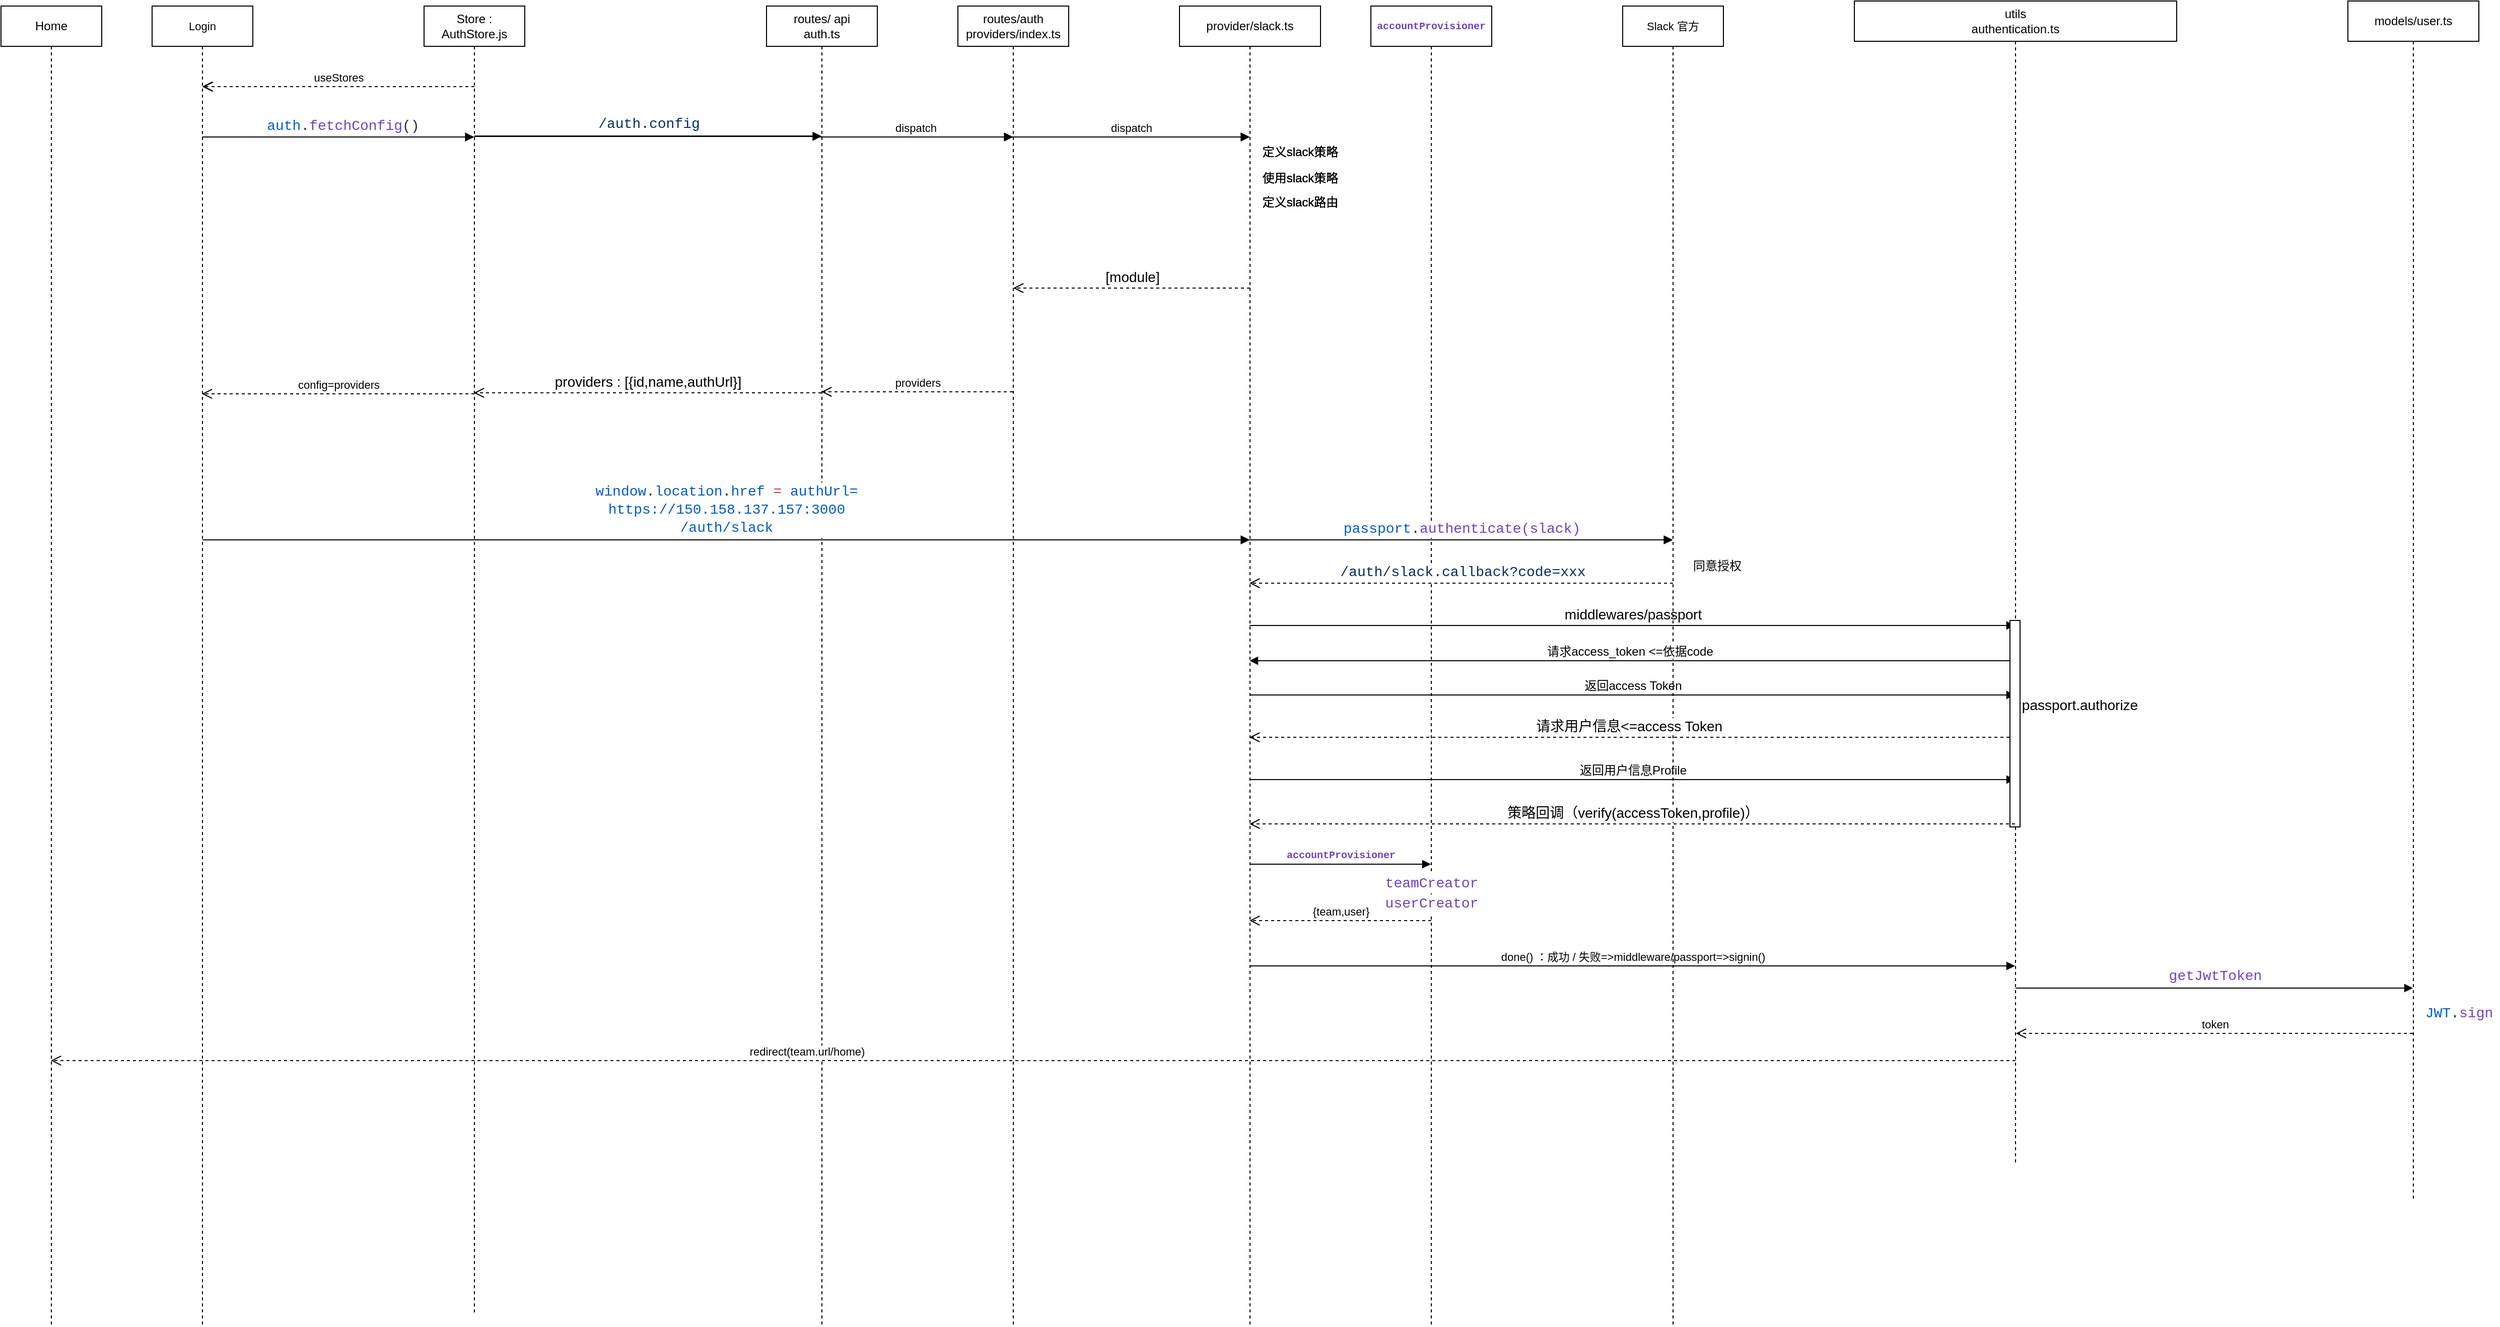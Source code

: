 <mxfile version="17.1.1" type="github">
  <diagram name="Page-1" id="CmL3ZGX5sXHBBu3rqV3v">
    <mxGraphModel dx="782" dy="428" grid="1" gridSize="10" guides="1" tooltips="1" connect="1" arrows="1" fold="1" page="1" pageScale="1" pageWidth="1654" pageHeight="2336" math="0" shadow="0">
      <root>
        <mxCell id="0" />
        <mxCell id="1" parent="0" />
        <mxCell id="Zv2rqudIHcT1jjN4FcVY-1" value="Store : AuthStore.js" style="shape=umlLifeline;perimeter=lifelinePerimeter;whiteSpace=wrap;html=1;container=1;collapsible=0;recursiveResize=0;outlineConnect=0;" parent="1" vertex="1">
          <mxGeometry x="510" y="290" width="100" height="990" as="geometry" />
        </mxCell>
        <mxCell id="Zv2rqudIHcT1jjN4FcVY-2" value="routes/ api &lt;br&gt;auth.ts" style="shape=umlLifeline;perimeter=lifelinePerimeter;whiteSpace=wrap;html=1;container=1;collapsible=0;recursiveResize=0;outlineConnect=0;" parent="1" vertex="1">
          <mxGeometry x="850" y="290" width="110" height="990" as="geometry" />
        </mxCell>
        <mxCell id="Zv2rqudIHcT1jjN4FcVY-3" value="dispatch" style="html=1;verticalAlign=bottom;endArrow=block;rounded=0;" parent="Zv2rqudIHcT1jjN4FcVY-2" target="Zv2rqudIHcT1jjN4FcVY-6" edge="1">
          <mxGeometry width="80" relative="1" as="geometry">
            <mxPoint x="50" y="130" as="sourcePoint" />
            <mxPoint x="140" y="130" as="targetPoint" />
          </mxGeometry>
        </mxCell>
        <mxCell id="Zv2rqudIHcT1jjN4FcVY-5" value="&lt;div style=&quot;color: rgb(36 , 41 , 46) ; font-family: &amp;#34;consolas&amp;#34; , &amp;#34;courier new&amp;#34; , monospace ; font-size: 14px ; line-height: 19px&quot;&gt;&lt;span style=&quot;color: rgb(3 , 47 , 98) ; font-family: &amp;#34;consolas&amp;#34; , &amp;#34;courier new&amp;#34; , monospace&quot;&gt;/auth.config&lt;/span&gt;&lt;/div&gt;" style="html=1;verticalAlign=bottom;endArrow=block;rounded=0;" parent="1" target="Zv2rqudIHcT1jjN4FcVY-2" edge="1">
          <mxGeometry width="80" relative="1" as="geometry">
            <mxPoint x="560" y="419.31" as="sourcePoint" />
            <mxPoint x="640" y="419.31" as="targetPoint" />
          </mxGeometry>
        </mxCell>
        <mxCell id="Zv2rqudIHcT1jjN4FcVY-6" value="routes/auth&lt;br&gt;providers/index.ts" style="shape=umlLifeline;perimeter=lifelinePerimeter;whiteSpace=wrap;html=1;container=1;collapsible=0;recursiveResize=0;outlineConnect=0;" parent="1" vertex="1">
          <mxGeometry x="1040" y="290" width="110" height="990" as="geometry" />
        </mxCell>
        <mxCell id="Zv2rqudIHcT1jjN4FcVY-8" value="provider/slack.ts" style="shape=umlLifeline;perimeter=lifelinePerimeter;whiteSpace=wrap;html=1;container=1;collapsible=0;recursiveResize=0;outlineConnect=0;" parent="1" vertex="1">
          <mxGeometry x="1260" y="290" width="140" height="990" as="geometry" />
        </mxCell>
        <mxCell id="Zv2rqudIHcT1jjN4FcVY-9" value="定义slack策略" style="text;html=1;strokeColor=none;fillColor=none;align=center;verticalAlign=middle;whiteSpace=wrap;rounded=0;" parent="Zv2rqudIHcT1jjN4FcVY-8" vertex="1">
          <mxGeometry x="80" y="130" width="80" height="30" as="geometry" />
        </mxCell>
        <mxCell id="Zv2rqudIHcT1jjN4FcVY-10" value="使用slack策略" style="text;html=1;strokeColor=none;fillColor=none;align=center;verticalAlign=middle;whiteSpace=wrap;rounded=0;" parent="Zv2rqudIHcT1jjN4FcVY-8" vertex="1">
          <mxGeometry x="80" y="156" width="80" height="30" as="geometry" />
        </mxCell>
        <mxCell id="Zv2rqudIHcT1jjN4FcVY-11" value="定义slack路由" style="text;html=1;strokeColor=none;fillColor=none;align=center;verticalAlign=middle;whiteSpace=wrap;rounded=0;" parent="Zv2rqudIHcT1jjN4FcVY-8" vertex="1">
          <mxGeometry x="80" y="180" width="80" height="30" as="geometry" />
        </mxCell>
        <mxCell id="Zv2rqudIHcT1jjN4FcVY-14" value="dispatch" style="html=1;verticalAlign=bottom;endArrow=block;rounded=0;exitX=0.535;exitY=0.43;exitDx=0;exitDy=0;exitPerimeter=0;" parent="1" target="Zv2rqudIHcT1jjN4FcVY-8" edge="1">
          <mxGeometry width="80" relative="1" as="geometry">
            <mxPoint x="1093.5" y="420" as="sourcePoint" />
            <mxPoint x="1309.5" y="420" as="targetPoint" />
          </mxGeometry>
        </mxCell>
        <mxCell id="Zv2rqudIHcT1jjN4FcVY-15" value="utils/fs.ts" style="shape=umlLifeline;perimeter=lifelinePerimeter;whiteSpace=wrap;html=1;container=1;collapsible=0;recursiveResize=0;outlineConnect=0;" parent="1" vertex="1">
          <mxGeometry x="1450" y="290" width="120" height="990" as="geometry" />
        </mxCell>
        <mxCell id="Zv2rqudIHcT1jjN4FcVY-25" value="Login" style="shape=umlLifeline;perimeter=lifelinePerimeter;whiteSpace=wrap;html=1;container=1;collapsible=0;recursiveResize=0;outlineConnect=0;fontSize=11;" parent="1" vertex="1">
          <mxGeometry x="240" y="290" width="100" height="990" as="geometry" />
        </mxCell>
        <mxCell id="Zv2rqudIHcT1jjN4FcVY-26" value="&lt;span style=&quot;color: rgb(36 , 41 , 46) ; font-family: &amp;#34;consolas&amp;#34; , &amp;#34;courier new&amp;#34; , monospace ; font-size: 14px&quot;&gt;&amp;nbsp;&lt;/span&gt;&lt;span style=&quot;font-family: &amp;#34;consolas&amp;#34; , &amp;#34;courier new&amp;#34; , monospace ; font-size: 14px ; color: rgb(0 , 92 , 197)&quot;&gt;auth&lt;/span&gt;&lt;span style=&quot;color: rgb(36 , 41 , 46) ; font-family: &amp;#34;consolas&amp;#34; , &amp;#34;courier new&amp;#34; , monospace ; font-size: 14px&quot;&gt;.&lt;/span&gt;&lt;span style=&quot;font-family: &amp;#34;consolas&amp;#34; , &amp;#34;courier new&amp;#34; , monospace ; font-size: 14px ; color: rgb(111 , 66 , 193)&quot;&gt;fetchConfig&lt;/span&gt;&lt;span style=&quot;color: rgb(36 , 41 , 46) ; font-family: &amp;#34;consolas&amp;#34; , &amp;#34;courier new&amp;#34; , monospace ; font-size: 14px&quot;&gt;()&lt;/span&gt;" style="html=1;verticalAlign=bottom;endArrow=block;rounded=0;fontSize=11;" parent="Zv2rqudIHcT1jjN4FcVY-25" target="Zv2rqudIHcT1jjN4FcVY-1" edge="1">
          <mxGeometry width="80" relative="1" as="geometry">
            <mxPoint x="50" y="130" as="sourcePoint" />
            <mxPoint x="130" y="130" as="targetPoint" />
          </mxGeometry>
        </mxCell>
        <mxCell id="Zv2rqudIHcT1jjN4FcVY-27" value="&lt;div style=&quot;color: rgb(36 , 41 , 46) ; font-family: &amp;#34;consolas&amp;#34; , &amp;#34;courier new&amp;#34; , monospace ; font-size: 14px ; line-height: 19px&quot;&gt;&lt;span style=&quot;color: #005cc5&quot;&gt;window&lt;/span&gt;.&lt;span style=&quot;color: #005cc5&quot;&gt;location&lt;/span&gt;.&lt;span style=&quot;color: #005cc5&quot;&gt;href&lt;/span&gt;&amp;nbsp;&lt;span style=&quot;color: #d73a49&quot;&gt;=&lt;/span&gt;&amp;nbsp;&lt;span style=&quot;color: #005cc5&quot;&gt;authUrl=&lt;/span&gt;&lt;/div&gt;&lt;font color=&quot;#005cc5&quot; face=&quot;consolas, courier new, monospace&quot;&gt;&lt;span style=&quot;font-size: 14px&quot;&gt;https://150.158.137.157:3000&lt;/span&gt;&lt;/font&gt;&lt;div style=&quot;color: rgb(36 , 41 , 46) ; font-family: &amp;#34;consolas&amp;#34; , &amp;#34;courier new&amp;#34; , monospace ; font-size: 14px ; line-height: 19px&quot;&gt;&lt;span style=&quot;color: #005cc5&quot;&gt;/auth/slack&lt;/span&gt;&lt;/div&gt;" style="html=1;verticalAlign=bottom;endArrow=block;rounded=0;fontSize=11;" parent="Zv2rqudIHcT1jjN4FcVY-25" target="Zv2rqudIHcT1jjN4FcVY-8" edge="1">
          <mxGeometry width="80" relative="1" as="geometry">
            <mxPoint x="50" y="530" as="sourcePoint" />
            <mxPoint x="130" y="530" as="targetPoint" />
          </mxGeometry>
        </mxCell>
        <mxCell id="Zv2rqudIHcT1jjN4FcVY-28" value="useStores" style="html=1;verticalAlign=bottom;endArrow=open;dashed=1;endSize=8;rounded=0;fontSize=11;" parent="1" target="Zv2rqudIHcT1jjN4FcVY-25" edge="1">
          <mxGeometry relative="1" as="geometry">
            <mxPoint x="560" y="370" as="sourcePoint" />
            <mxPoint x="480" y="370" as="targetPoint" />
          </mxGeometry>
        </mxCell>
        <mxCell id="Zv2rqudIHcT1jjN4FcVY-30" value="Slack 官方" style="shape=umlLifeline;perimeter=lifelinePerimeter;whiteSpace=wrap;html=1;container=1;collapsible=0;recursiveResize=0;outlineConnect=0;fontSize=11;" parent="1" vertex="1">
          <mxGeometry x="1700" y="290" width="100" height="990" as="geometry" />
        </mxCell>
        <mxCell id="Zv2rqudIHcT1jjN4FcVY-31" value="&lt;span style=&quot;font-family: &amp;#34;consolas&amp;#34; , &amp;#34;courier new&amp;#34; , monospace ; font-size: 14px ; color: rgb(0 , 92 , 197)&quot;&gt;passport&lt;/span&gt;&lt;span style=&quot;color: rgb(36 , 41 , 46) ; font-family: &amp;#34;consolas&amp;#34; , &amp;#34;courier new&amp;#34; , monospace ; font-size: 14px&quot;&gt;.&lt;/span&gt;&lt;span style=&quot;font-family: &amp;#34;consolas&amp;#34; , &amp;#34;courier new&amp;#34; , monospace ; font-size: 14px ; color: rgb(111 , 66 , 193)&quot;&gt;authenticate(slack)&lt;/span&gt;" style="html=1;verticalAlign=bottom;endArrow=block;rounded=0;fontSize=11;" parent="1" source="Zv2rqudIHcT1jjN4FcVY-8" target="Zv2rqudIHcT1jjN4FcVY-30" edge="1">
          <mxGeometry width="80" relative="1" as="geometry">
            <mxPoint x="1340" y="900" as="sourcePoint" />
            <mxPoint x="1410" y="890" as="targetPoint" />
            <Array as="points">
              <mxPoint x="1390" y="820" />
            </Array>
          </mxGeometry>
        </mxCell>
        <mxCell id="Zv2rqudIHcT1jjN4FcVY-33" value="utils&lt;br&gt;authentication.ts" style="shape=umlLifeline;perimeter=lifelinePerimeter;whiteSpace=wrap;html=1;container=1;collapsible=0;recursiveResize=0;outlineConnect=0;" parent="1" vertex="1">
          <mxGeometry x="1930" y="285" width="320" height="995" as="geometry" />
        </mxCell>
        <mxCell id="Zv2rqudIHcT1jjN4FcVY-36" value="Home" style="shape=umlLifeline;perimeter=lifelinePerimeter;whiteSpace=wrap;html=1;container=1;collapsible=0;recursiveResize=0;outlineConnect=0;" parent="1" vertex="1">
          <mxGeometry x="90" y="290" width="100" height="990" as="geometry" />
        </mxCell>
        <mxCell id="XVxypoZTZ4StDYumXKCS-1" value="Store : AuthStore.js" style="shape=umlLifeline;perimeter=lifelinePerimeter;whiteSpace=wrap;html=1;container=1;collapsible=0;recursiveResize=0;outlineConnect=0;" parent="1" vertex="1">
          <mxGeometry x="510" y="290" width="100" height="990" as="geometry" />
        </mxCell>
        <mxCell id="XVxypoZTZ4StDYumXKCS-2" value="routes/ api &lt;br&gt;auth.ts" style="shape=umlLifeline;perimeter=lifelinePerimeter;whiteSpace=wrap;html=1;container=1;collapsible=0;recursiveResize=0;outlineConnect=0;" parent="1" vertex="1">
          <mxGeometry x="850" y="290" width="110" height="990" as="geometry" />
        </mxCell>
        <mxCell id="XVxypoZTZ4StDYumXKCS-3" value="dispatch" style="html=1;verticalAlign=bottom;endArrow=block;rounded=0;" parent="XVxypoZTZ4StDYumXKCS-2" target="XVxypoZTZ4StDYumXKCS-5" edge="1">
          <mxGeometry width="80" relative="1" as="geometry">
            <mxPoint x="50" y="130" as="sourcePoint" />
            <mxPoint x="140" y="130" as="targetPoint" />
          </mxGeometry>
        </mxCell>
        <mxCell id="XVxypoZTZ4StDYumXKCS-4" value="&lt;div style=&quot;color: rgb(36 , 41 , 46) ; font-family: &amp;#34;consolas&amp;#34; , &amp;#34;courier new&amp;#34; , monospace ; font-size: 14px ; line-height: 19px&quot;&gt;&lt;span style=&quot;color: rgb(3 , 47 , 98) ; font-family: &amp;#34;consolas&amp;#34; , &amp;#34;courier new&amp;#34; , monospace&quot;&gt;/auth.config&lt;/span&gt;&lt;/div&gt;" style="html=1;verticalAlign=bottom;endArrow=block;rounded=0;" parent="1" target="XVxypoZTZ4StDYumXKCS-2" edge="1">
          <mxGeometry width="80" relative="1" as="geometry">
            <mxPoint x="560" y="419.31" as="sourcePoint" />
            <mxPoint x="640" y="419.31" as="targetPoint" />
          </mxGeometry>
        </mxCell>
        <mxCell id="XVxypoZTZ4StDYumXKCS-5" value="routes/auth&lt;br&gt;providers/index.ts" style="shape=umlLifeline;perimeter=lifelinePerimeter;whiteSpace=wrap;html=1;container=1;collapsible=0;recursiveResize=0;outlineConnect=0;" parent="1" vertex="1">
          <mxGeometry x="1040" y="290" width="110" height="990" as="geometry" />
        </mxCell>
        <mxCell id="XVxypoZTZ4StDYumXKCS-6" value="provider/slack.ts" style="shape=umlLifeline;perimeter=lifelinePerimeter;whiteSpace=wrap;html=1;container=1;collapsible=0;recursiveResize=0;outlineConnect=0;" parent="1" vertex="1">
          <mxGeometry x="1260" y="290" width="140" height="990" as="geometry" />
        </mxCell>
        <mxCell id="XVxypoZTZ4StDYumXKCS-7" value="定义slack策略" style="text;html=1;strokeColor=none;fillColor=none;align=center;verticalAlign=middle;whiteSpace=wrap;rounded=0;" parent="XVxypoZTZ4StDYumXKCS-6" vertex="1">
          <mxGeometry x="80" y="130" width="80" height="30" as="geometry" />
        </mxCell>
        <mxCell id="XVxypoZTZ4StDYumXKCS-8" value="使用slack策略" style="text;html=1;strokeColor=none;fillColor=none;align=center;verticalAlign=middle;whiteSpace=wrap;rounded=0;" parent="XVxypoZTZ4StDYumXKCS-6" vertex="1">
          <mxGeometry x="80" y="156" width="80" height="30" as="geometry" />
        </mxCell>
        <mxCell id="XVxypoZTZ4StDYumXKCS-9" value="定义slack路由" style="text;html=1;strokeColor=none;fillColor=none;align=center;verticalAlign=middle;whiteSpace=wrap;rounded=0;" parent="XVxypoZTZ4StDYumXKCS-6" vertex="1">
          <mxGeometry x="80" y="180" width="80" height="30" as="geometry" />
        </mxCell>
        <mxCell id="XVxypoZTZ4StDYumXKCS-11" value="dispatch" style="html=1;verticalAlign=bottom;endArrow=block;rounded=0;exitX=0.535;exitY=0.43;exitDx=0;exitDy=0;exitPerimeter=0;" parent="1" target="XVxypoZTZ4StDYumXKCS-6" edge="1">
          <mxGeometry width="80" relative="1" as="geometry">
            <mxPoint x="1093.5" y="420" as="sourcePoint" />
            <mxPoint x="1309.5" y="420" as="targetPoint" />
          </mxGeometry>
        </mxCell>
        <mxCell id="XVxypoZTZ4StDYumXKCS-12" value="utils/fs.ts" style="shape=umlLifeline;perimeter=lifelinePerimeter;whiteSpace=wrap;html=1;container=1;collapsible=0;recursiveResize=0;outlineConnect=0;" parent="1" vertex="1">
          <mxGeometry x="1450" y="290" width="120" height="990" as="geometry" />
        </mxCell>
        <mxCell id="XVxypoZTZ4StDYumXKCS-18" value="Login" style="shape=umlLifeline;perimeter=lifelinePerimeter;whiteSpace=wrap;html=1;container=1;collapsible=0;recursiveResize=0;outlineConnect=0;fontSize=11;" parent="1" vertex="1">
          <mxGeometry x="240" y="290" width="100" height="990" as="geometry" />
        </mxCell>
        <mxCell id="XVxypoZTZ4StDYumXKCS-19" value="&lt;span style=&quot;color: rgb(36 , 41 , 46) ; font-family: &amp;#34;consolas&amp;#34; , &amp;#34;courier new&amp;#34; , monospace ; font-size: 14px&quot;&gt;&amp;nbsp;&lt;/span&gt;&lt;span style=&quot;font-family: &amp;#34;consolas&amp;#34; , &amp;#34;courier new&amp;#34; , monospace ; font-size: 14px ; color: rgb(0 , 92 , 197)&quot;&gt;auth&lt;/span&gt;&lt;span style=&quot;color: rgb(36 , 41 , 46) ; font-family: &amp;#34;consolas&amp;#34; , &amp;#34;courier new&amp;#34; , monospace ; font-size: 14px&quot;&gt;.&lt;/span&gt;&lt;span style=&quot;font-family: &amp;#34;consolas&amp;#34; , &amp;#34;courier new&amp;#34; , monospace ; font-size: 14px ; color: rgb(111 , 66 , 193)&quot;&gt;fetchConfig&lt;/span&gt;&lt;span style=&quot;color: rgb(36 , 41 , 46) ; font-family: &amp;#34;consolas&amp;#34; , &amp;#34;courier new&amp;#34; , monospace ; font-size: 14px&quot;&gt;()&lt;/span&gt;" style="html=1;verticalAlign=bottom;endArrow=block;rounded=0;fontSize=11;" parent="XVxypoZTZ4StDYumXKCS-18" target="XVxypoZTZ4StDYumXKCS-1" edge="1">
          <mxGeometry width="80" relative="1" as="geometry">
            <mxPoint x="50" y="130" as="sourcePoint" />
            <mxPoint x="130" y="130" as="targetPoint" />
          </mxGeometry>
        </mxCell>
        <mxCell id="XVxypoZTZ4StDYumXKCS-20" value="&lt;div style=&quot;color: rgb(36 , 41 , 46) ; font-family: &amp;#34;consolas&amp;#34; , &amp;#34;courier new&amp;#34; , monospace ; font-size: 14px ; line-height: 19px&quot;&gt;&lt;span style=&quot;color: #005cc5&quot;&gt;window&lt;/span&gt;.&lt;span style=&quot;color: #005cc5&quot;&gt;location&lt;/span&gt;.&lt;span style=&quot;color: #005cc5&quot;&gt;href&lt;/span&gt;&amp;nbsp;&lt;span style=&quot;color: #d73a49&quot;&gt;=&lt;/span&gt;&amp;nbsp;&lt;span style=&quot;color: #005cc5&quot;&gt;authUrl=&lt;/span&gt;&lt;/div&gt;&lt;font color=&quot;#005cc5&quot; face=&quot;consolas, courier new, monospace&quot;&gt;&lt;span style=&quot;font-size: 14px&quot;&gt;https://150.158.137.157:3000&lt;/span&gt;&lt;/font&gt;&lt;div style=&quot;color: rgb(36 , 41 , 46) ; font-family: &amp;#34;consolas&amp;#34; , &amp;#34;courier new&amp;#34; , monospace ; font-size: 14px ; line-height: 19px&quot;&gt;&lt;span style=&quot;color: #005cc5&quot;&gt;/auth/slack&lt;/span&gt;&lt;/div&gt;" style="html=1;verticalAlign=bottom;endArrow=block;rounded=0;fontSize=11;" parent="XVxypoZTZ4StDYumXKCS-18" target="XVxypoZTZ4StDYumXKCS-6" edge="1">
          <mxGeometry width="80" relative="1" as="geometry">
            <mxPoint x="50" y="530" as="sourcePoint" />
            <mxPoint x="130" y="530" as="targetPoint" />
          </mxGeometry>
        </mxCell>
        <mxCell id="XVxypoZTZ4StDYumXKCS-21" value="useStores" style="html=1;verticalAlign=bottom;endArrow=open;dashed=1;endSize=8;rounded=0;fontSize=11;" parent="1" target="XVxypoZTZ4StDYumXKCS-18" edge="1">
          <mxGeometry relative="1" as="geometry">
            <mxPoint x="560" y="370" as="sourcePoint" />
            <mxPoint x="480" y="370" as="targetPoint" />
          </mxGeometry>
        </mxCell>
        <mxCell id="XVxypoZTZ4StDYumXKCS-23" value="Slack 官方" style="shape=umlLifeline;perimeter=lifelinePerimeter;whiteSpace=wrap;html=1;container=1;collapsible=0;recursiveResize=0;outlineConnect=0;fontSize=11;" parent="1" vertex="1">
          <mxGeometry x="1700" y="290" width="100" height="990" as="geometry" />
        </mxCell>
        <mxCell id="XVxypoZTZ4StDYumXKCS-24" value="&lt;span style=&quot;font-family: &amp;#34;consolas&amp;#34; , &amp;#34;courier new&amp;#34; , monospace ; font-size: 14px ; color: rgb(0 , 92 , 197)&quot;&gt;passport&lt;/span&gt;&lt;span style=&quot;color: rgb(36 , 41 , 46) ; font-family: &amp;#34;consolas&amp;#34; , &amp;#34;courier new&amp;#34; , monospace ; font-size: 14px&quot;&gt;.&lt;/span&gt;&lt;span style=&quot;font-family: &amp;#34;consolas&amp;#34; , &amp;#34;courier new&amp;#34; , monospace ; font-size: 14px ; color: rgb(111 , 66 , 193)&quot;&gt;authenticate(slack)&lt;/span&gt;" style="html=1;verticalAlign=bottom;endArrow=block;rounded=0;fontSize=11;" parent="1" source="XVxypoZTZ4StDYumXKCS-6" target="XVxypoZTZ4StDYumXKCS-23" edge="1">
          <mxGeometry width="80" relative="1" as="geometry">
            <mxPoint x="1340" y="900" as="sourcePoint" />
            <mxPoint x="1410" y="890" as="targetPoint" />
            <Array as="points">
              <mxPoint x="1390" y="820" />
            </Array>
          </mxGeometry>
        </mxCell>
        <mxCell id="XVxypoZTZ4StDYumXKCS-26" value="utils&lt;br&gt;authentication.ts" style="shape=umlLifeline;perimeter=lifelinePerimeter;whiteSpace=wrap;html=1;container=1;collapsible=0;recursiveResize=0;outlineConnect=0;" parent="1" vertex="1">
          <mxGeometry x="1930" y="285" width="320" height="995" as="geometry" />
        </mxCell>
        <mxCell id="XVxypoZTZ4StDYumXKCS-30" value="Home" style="shape=umlLifeline;perimeter=lifelinePerimeter;whiteSpace=wrap;html=1;container=1;collapsible=0;recursiveResize=0;outlineConnect=0;" parent="1" vertex="1">
          <mxGeometry x="90" y="290" width="100" height="990" as="geometry" />
        </mxCell>
        <mxCell id="dRigp_Of1T0glt_Ambyn-1" value="Store : AuthStore.js" style="shape=umlLifeline;perimeter=lifelinePerimeter;whiteSpace=wrap;html=1;container=1;collapsible=0;recursiveResize=0;outlineConnect=0;" parent="1" vertex="1">
          <mxGeometry x="510" y="290" width="100" height="990" as="geometry" />
        </mxCell>
        <mxCell id="dRigp_Of1T0glt_Ambyn-2" value="routes/ api &lt;br&gt;auth.ts" style="shape=umlLifeline;perimeter=lifelinePerimeter;whiteSpace=wrap;html=1;container=1;collapsible=0;recursiveResize=0;outlineConnect=0;" parent="1" vertex="1">
          <mxGeometry x="850" y="290" width="110" height="990" as="geometry" />
        </mxCell>
        <mxCell id="dRigp_Of1T0glt_Ambyn-3" value="dispatch" style="html=1;verticalAlign=bottom;endArrow=block;rounded=0;" parent="dRigp_Of1T0glt_Ambyn-2" target="dRigp_Of1T0glt_Ambyn-5" edge="1">
          <mxGeometry width="80" relative="1" as="geometry">
            <mxPoint x="50" y="130" as="sourcePoint" />
            <mxPoint x="140" y="130" as="targetPoint" />
          </mxGeometry>
        </mxCell>
        <mxCell id="dRigp_Of1T0glt_Ambyn-4" value="&lt;div style=&quot;color: rgb(36 , 41 , 46) ; font-family: &amp;#34;consolas&amp;#34; , &amp;#34;courier new&amp;#34; , monospace ; font-size: 14px ; line-height: 19px&quot;&gt;&lt;span style=&quot;color: rgb(3 , 47 , 98) ; font-family: &amp;#34;consolas&amp;#34; , &amp;#34;courier new&amp;#34; , monospace&quot;&gt;/auth.config&lt;/span&gt;&lt;/div&gt;" style="html=1;verticalAlign=bottom;endArrow=block;rounded=0;" parent="1" target="dRigp_Of1T0glt_Ambyn-2" edge="1">
          <mxGeometry width="80" relative="1" as="geometry">
            <mxPoint x="560" y="419.31" as="sourcePoint" />
            <mxPoint x="640" y="419.31" as="targetPoint" />
          </mxGeometry>
        </mxCell>
        <mxCell id="dRigp_Of1T0glt_Ambyn-5" value="routes/auth&lt;br&gt;providers/index.ts" style="shape=umlLifeline;perimeter=lifelinePerimeter;whiteSpace=wrap;html=1;container=1;collapsible=0;recursiveResize=0;outlineConnect=0;" parent="1" vertex="1">
          <mxGeometry x="1040" y="290" width="110" height="990" as="geometry" />
        </mxCell>
        <mxCell id="dRigp_Of1T0glt_Ambyn-6" value="provider/slack.ts" style="shape=umlLifeline;perimeter=lifelinePerimeter;whiteSpace=wrap;html=1;container=1;collapsible=0;recursiveResize=0;outlineConnect=0;" parent="1" vertex="1">
          <mxGeometry x="1260" y="290" width="140" height="1310" as="geometry" />
        </mxCell>
        <mxCell id="dRigp_Of1T0glt_Ambyn-7" value="定义slack策略" style="text;html=1;strokeColor=none;fillColor=none;align=center;verticalAlign=middle;whiteSpace=wrap;rounded=0;" parent="dRigp_Of1T0glt_Ambyn-6" vertex="1">
          <mxGeometry x="80" y="130" width="80" height="30" as="geometry" />
        </mxCell>
        <mxCell id="dRigp_Of1T0glt_Ambyn-8" value="使用slack策略" style="text;html=1;strokeColor=none;fillColor=none;align=center;verticalAlign=middle;whiteSpace=wrap;rounded=0;" parent="dRigp_Of1T0glt_Ambyn-6" vertex="1">
          <mxGeometry x="80" y="156" width="80" height="30" as="geometry" />
        </mxCell>
        <mxCell id="dRigp_Of1T0glt_Ambyn-9" value="定义slack路由" style="text;html=1;strokeColor=none;fillColor=none;align=center;verticalAlign=middle;whiteSpace=wrap;rounded=0;" parent="dRigp_Of1T0glt_Ambyn-6" vertex="1">
          <mxGeometry x="80" y="180" width="80" height="30" as="geometry" />
        </mxCell>
        <mxCell id="dRigp_Of1T0glt_Ambyn-10" value="&lt;font style=&quot;font-size: 14px&quot;&gt;middlewares/passport&lt;/font&gt;" style="html=1;verticalAlign=bottom;endArrow=block;rounded=0;" parent="dRigp_Of1T0glt_Ambyn-6" edge="1">
          <mxGeometry width="80" relative="1" as="geometry">
            <mxPoint x="69.5" y="615" as="sourcePoint" />
            <mxPoint x="829.5" y="615" as="targetPoint" />
          </mxGeometry>
        </mxCell>
        <mxCell id="rn2vsxU3kb4NU2-MvP1n-1" value="&lt;b style=&quot;color: rgb(111 , 66 , 193) ; font-family: &amp;#34;consolas&amp;#34; , &amp;#34;courier new&amp;#34; , monospace ; font-size: 10px&quot;&gt;accountProvisioner&lt;/b&gt;" style="html=1;verticalAlign=bottom;endArrow=block;rounded=0;" parent="dRigp_Of1T0glt_Ambyn-6" edge="1">
          <mxGeometry width="80" relative="1" as="geometry">
            <mxPoint x="70" y="852" as="sourcePoint" />
            <mxPoint x="249.5" y="852" as="targetPoint" />
          </mxGeometry>
        </mxCell>
        <mxCell id="0TM0_FAXi4IZwzVZwnIs-5" value="done() ：成功 / 失败=&amp;gt;middleware/passport=&amp;gt;signin()" style="html=1;verticalAlign=bottom;endArrow=block;rounded=0;" parent="dRigp_Of1T0glt_Ambyn-6" edge="1">
          <mxGeometry width="80" relative="1" as="geometry">
            <mxPoint x="70" y="953" as="sourcePoint" />
            <mxPoint x="829.5" y="953" as="targetPoint" />
          </mxGeometry>
        </mxCell>
        <mxCell id="zSxE97NeH9RO9HbQH9QS-3" value="返回access Token" style="html=1;verticalAlign=bottom;endArrow=block;rounded=0;fontSize=12;" parent="dRigp_Of1T0glt_Ambyn-6" edge="1">
          <mxGeometry width="80" relative="1" as="geometry">
            <mxPoint x="70" y="684" as="sourcePoint" />
            <mxPoint x="829.5" y="684" as="targetPoint" />
          </mxGeometry>
        </mxCell>
        <mxCell id="zSxE97NeH9RO9HbQH9QS-4" value="返回用户信息Profile" style="html=1;verticalAlign=bottom;endArrow=block;rounded=0;fontSize=12;" parent="dRigp_Of1T0glt_Ambyn-6" edge="1">
          <mxGeometry width="80" relative="1" as="geometry">
            <mxPoint x="70" y="768" as="sourcePoint" />
            <mxPoint x="829.5" y="768" as="targetPoint" />
          </mxGeometry>
        </mxCell>
        <mxCell id="dRigp_Of1T0glt_Ambyn-11" value="dispatch" style="html=1;verticalAlign=bottom;endArrow=block;rounded=0;exitX=0.535;exitY=0.43;exitDx=0;exitDy=0;exitPerimeter=0;" parent="1" target="dRigp_Of1T0glt_Ambyn-6" edge="1">
          <mxGeometry width="80" relative="1" as="geometry">
            <mxPoint x="1093.5" y="420" as="sourcePoint" />
            <mxPoint x="1309.5" y="420" as="targetPoint" />
          </mxGeometry>
        </mxCell>
        <mxCell id="dRigp_Of1T0glt_Ambyn-12" value="utils/fs.ts" style="shape=umlLifeline;perimeter=lifelinePerimeter;whiteSpace=wrap;html=1;container=1;collapsible=0;recursiveResize=0;outlineConnect=0;" parent="1" vertex="1">
          <mxGeometry x="1450" y="290" width="120" height="990" as="geometry" />
        </mxCell>
        <mxCell id="dRigp_Of1T0glt_Ambyn-18" value="Login" style="shape=umlLifeline;perimeter=lifelinePerimeter;whiteSpace=wrap;html=1;container=1;collapsible=0;recursiveResize=0;outlineConnect=0;fontSize=11;" parent="1" vertex="1">
          <mxGeometry x="240" y="290" width="100" height="990" as="geometry" />
        </mxCell>
        <mxCell id="dRigp_Of1T0glt_Ambyn-19" value="&lt;span style=&quot;color: rgb(36 , 41 , 46) ; font-family: &amp;#34;consolas&amp;#34; , &amp;#34;courier new&amp;#34; , monospace ; font-size: 14px&quot;&gt;&amp;nbsp;&lt;/span&gt;&lt;span style=&quot;font-family: &amp;#34;consolas&amp;#34; , &amp;#34;courier new&amp;#34; , monospace ; font-size: 14px ; color: rgb(0 , 92 , 197)&quot;&gt;auth&lt;/span&gt;&lt;span style=&quot;color: rgb(36 , 41 , 46) ; font-family: &amp;#34;consolas&amp;#34; , &amp;#34;courier new&amp;#34; , monospace ; font-size: 14px&quot;&gt;.&lt;/span&gt;&lt;span style=&quot;font-family: &amp;#34;consolas&amp;#34; , &amp;#34;courier new&amp;#34; , monospace ; font-size: 14px ; color: rgb(111 , 66 , 193)&quot;&gt;fetchConfig&lt;/span&gt;&lt;span style=&quot;color: rgb(36 , 41 , 46) ; font-family: &amp;#34;consolas&amp;#34; , &amp;#34;courier new&amp;#34; , monospace ; font-size: 14px&quot;&gt;()&lt;/span&gt;" style="html=1;verticalAlign=bottom;endArrow=block;rounded=0;fontSize=11;" parent="dRigp_Of1T0glt_Ambyn-18" target="dRigp_Of1T0glt_Ambyn-1" edge="1">
          <mxGeometry width="80" relative="1" as="geometry">
            <mxPoint x="50" y="130" as="sourcePoint" />
            <mxPoint x="130" y="130" as="targetPoint" />
          </mxGeometry>
        </mxCell>
        <mxCell id="dRigp_Of1T0glt_Ambyn-20" value="&lt;div style=&quot;color: rgb(36 , 41 , 46) ; font-family: &amp;#34;consolas&amp;#34; , &amp;#34;courier new&amp;#34; , monospace ; font-size: 14px ; line-height: 19px&quot;&gt;&lt;span style=&quot;color: #005cc5&quot;&gt;window&lt;/span&gt;.&lt;span style=&quot;color: #005cc5&quot;&gt;location&lt;/span&gt;.&lt;span style=&quot;color: #005cc5&quot;&gt;href&lt;/span&gt;&amp;nbsp;&lt;span style=&quot;color: #d73a49&quot;&gt;=&lt;/span&gt;&amp;nbsp;&lt;span style=&quot;color: #005cc5&quot;&gt;authUrl=&lt;/span&gt;&lt;/div&gt;&lt;font color=&quot;#005cc5&quot; face=&quot;consolas, courier new, monospace&quot;&gt;&lt;span style=&quot;font-size: 14px&quot;&gt;https://150.158.137.157:3000&lt;/span&gt;&lt;/font&gt;&lt;div style=&quot;color: rgb(36 , 41 , 46) ; font-family: &amp;#34;consolas&amp;#34; , &amp;#34;courier new&amp;#34; , monospace ; font-size: 14px ; line-height: 19px&quot;&gt;&lt;span style=&quot;color: #005cc5&quot;&gt;/auth/slack&lt;/span&gt;&lt;/div&gt;" style="html=1;verticalAlign=bottom;endArrow=block;rounded=0;fontSize=11;" parent="dRigp_Of1T0glt_Ambyn-18" target="dRigp_Of1T0glt_Ambyn-6" edge="1">
          <mxGeometry width="80" relative="1" as="geometry">
            <mxPoint x="50" y="530" as="sourcePoint" />
            <mxPoint x="130" y="530" as="targetPoint" />
          </mxGeometry>
        </mxCell>
        <mxCell id="dRigp_Of1T0glt_Ambyn-21" value="useStores" style="html=1;verticalAlign=bottom;endArrow=open;dashed=1;endSize=8;rounded=0;fontSize=11;" parent="1" target="dRigp_Of1T0glt_Ambyn-18" edge="1">
          <mxGeometry relative="1" as="geometry">
            <mxPoint x="560" y="370" as="sourcePoint" />
            <mxPoint x="480" y="370" as="targetPoint" />
          </mxGeometry>
        </mxCell>
        <mxCell id="dRigp_Of1T0glt_Ambyn-23" value="Slack 官方" style="shape=umlLifeline;perimeter=lifelinePerimeter;whiteSpace=wrap;html=1;container=1;collapsible=0;recursiveResize=0;outlineConnect=0;fontSize=11;" parent="1" vertex="1">
          <mxGeometry x="1700" y="290" width="100" height="990" as="geometry" />
        </mxCell>
        <mxCell id="dRigp_Of1T0glt_Ambyn-24" value="&lt;span style=&quot;font-family: &amp;#34;consolas&amp;#34; , &amp;#34;courier new&amp;#34; , monospace ; font-size: 14px ; color: rgb(0 , 92 , 197)&quot;&gt;passport&lt;/span&gt;&lt;span style=&quot;color: rgb(36 , 41 , 46) ; font-family: &amp;#34;consolas&amp;#34; , &amp;#34;courier new&amp;#34; , monospace ; font-size: 14px&quot;&gt;.&lt;/span&gt;&lt;span style=&quot;font-family: &amp;#34;consolas&amp;#34; , &amp;#34;courier new&amp;#34; , monospace ; font-size: 14px ; color: rgb(111 , 66 , 193)&quot;&gt;authenticate(slack)&lt;/span&gt;" style="html=1;verticalAlign=bottom;endArrow=block;rounded=0;fontSize=11;" parent="1" source="dRigp_Of1T0glt_Ambyn-6" target="dRigp_Of1T0glt_Ambyn-23" edge="1">
          <mxGeometry width="80" relative="1" as="geometry">
            <mxPoint x="1340" y="900" as="sourcePoint" />
            <mxPoint x="1410" y="890" as="targetPoint" />
            <Array as="points">
              <mxPoint x="1390" y="820" />
            </Array>
          </mxGeometry>
        </mxCell>
        <mxCell id="dRigp_Of1T0glt_Ambyn-26" value="utils&lt;br&gt;authentication.ts" style="shape=umlLifeline;perimeter=lifelinePerimeter;whiteSpace=wrap;html=1;container=1;collapsible=0;recursiveResize=0;outlineConnect=0;" parent="1" vertex="1">
          <mxGeometry x="1930" y="285" width="320" height="995" as="geometry" />
        </mxCell>
        <mxCell id="dRigp_Of1T0glt_Ambyn-30" value="Home" style="shape=umlLifeline;perimeter=lifelinePerimeter;whiteSpace=wrap;html=1;container=1;collapsible=0;recursiveResize=0;outlineConnect=0;" parent="1" vertex="1">
          <mxGeometry x="90" y="290" width="100" height="990" as="geometry" />
        </mxCell>
        <mxCell id="dRigp_Of1T0glt_Ambyn-32" value="Store : AuthStore.js" style="shape=umlLifeline;perimeter=lifelinePerimeter;whiteSpace=wrap;html=1;container=1;collapsible=0;recursiveResize=0;outlineConnect=0;" parent="1" vertex="1">
          <mxGeometry x="510" y="290" width="100" height="1300" as="geometry" />
        </mxCell>
        <mxCell id="dRigp_Of1T0glt_Ambyn-33" value="routes/ api &lt;br&gt;auth.ts" style="shape=umlLifeline;perimeter=lifelinePerimeter;whiteSpace=wrap;html=1;container=1;collapsible=0;recursiveResize=0;outlineConnect=0;" parent="1" vertex="1">
          <mxGeometry x="850" y="290" width="110" height="1310" as="geometry" />
        </mxCell>
        <mxCell id="dRigp_Of1T0glt_Ambyn-34" value="dispatch" style="html=1;verticalAlign=bottom;endArrow=block;rounded=0;" parent="dRigp_Of1T0glt_Ambyn-33" target="dRigp_Of1T0glt_Ambyn-36" edge="1">
          <mxGeometry width="80" relative="1" as="geometry">
            <mxPoint x="50" y="130" as="sourcePoint" />
            <mxPoint x="140" y="130" as="targetPoint" />
          </mxGeometry>
        </mxCell>
        <mxCell id="dRigp_Of1T0glt_Ambyn-35" value="&lt;div style=&quot;color: rgb(36 , 41 , 46) ; font-family: &amp;#34;consolas&amp;#34; , &amp;#34;courier new&amp;#34; , monospace ; font-size: 14px ; line-height: 19px&quot;&gt;&lt;span style=&quot;color: rgb(3 , 47 , 98) ; font-family: &amp;#34;consolas&amp;#34; , &amp;#34;courier new&amp;#34; , monospace&quot;&gt;/auth.config&lt;/span&gt;&lt;/div&gt;" style="html=1;verticalAlign=bottom;endArrow=block;rounded=0;" parent="1" target="dRigp_Of1T0glt_Ambyn-33" edge="1">
          <mxGeometry width="80" relative="1" as="geometry">
            <mxPoint x="560" y="419.31" as="sourcePoint" />
            <mxPoint x="640" y="419.31" as="targetPoint" />
          </mxGeometry>
        </mxCell>
        <mxCell id="dRigp_Of1T0glt_Ambyn-36" value="routes/auth&lt;br&gt;providers/index.ts" style="shape=umlLifeline;perimeter=lifelinePerimeter;whiteSpace=wrap;html=1;container=1;collapsible=0;recursiveResize=0;outlineConnect=0;" parent="1" vertex="1">
          <mxGeometry x="1040" y="290" width="110" height="1310" as="geometry" />
        </mxCell>
        <mxCell id="dRigp_Of1T0glt_Ambyn-42" value="dispatch" style="html=1;verticalAlign=bottom;endArrow=block;rounded=0;exitX=0.535;exitY=0.43;exitDx=0;exitDy=0;exitPerimeter=0;" parent="1" edge="1">
          <mxGeometry width="80" relative="1" as="geometry">
            <mxPoint x="1093.5" y="420" as="sourcePoint" />
            <mxPoint x="1329.5" y="420" as="targetPoint" />
          </mxGeometry>
        </mxCell>
        <mxCell id="dRigp_Of1T0glt_Ambyn-43" value="&lt;div style=&quot;color: rgb(36 , 41 , 46) ; background-color: rgb(255 , 255 , 255) ; font-family: &amp;#34;consolas&amp;#34; , &amp;#34;courier new&amp;#34; , monospace ; line-height: 19px&quot;&gt;&lt;span style=&quot;color: rgb(111 , 66 , 193)&quot;&gt;&lt;font style=&quot;font-size: 10px&quot;&gt;&lt;b&gt;accountProvisioner&lt;/b&gt;&lt;/font&gt;&lt;/span&gt;&lt;/div&gt;" style="shape=umlLifeline;perimeter=lifelinePerimeter;whiteSpace=wrap;html=1;container=1;collapsible=0;recursiveResize=0;outlineConnect=0;" parent="1" vertex="1">
          <mxGeometry x="1450" y="290" width="120" height="1310" as="geometry" />
        </mxCell>
        <mxCell id="0TM0_FAXi4IZwzVZwnIs-2" value="&lt;div style=&quot;color: rgb(36 , 41 , 46) ; background-color: rgb(255 , 255 , 255) ; font-family: &amp;#34;consolas&amp;#34; , &amp;#34;courier new&amp;#34; , monospace ; font-size: 14px ; line-height: 19px&quot;&gt;&lt;span style=&quot;color: #6f42c1&quot;&gt;teamCreator&lt;/span&gt;&lt;/div&gt;" style="text;html=1;resizable=0;autosize=1;align=center;verticalAlign=middle;points=[];fillColor=none;strokeColor=none;rounded=0;" parent="dRigp_Of1T0glt_Ambyn-43" vertex="1">
          <mxGeometry x="10" y="861" width="100" height="20" as="geometry" />
        </mxCell>
        <mxCell id="0TM0_FAXi4IZwzVZwnIs-3" value="&lt;div style=&quot;color: rgb(36 , 41 , 46) ; background-color: rgb(255 , 255 , 255) ; font-family: &amp;#34;consolas&amp;#34; , &amp;#34;courier new&amp;#34; , monospace ; font-size: 14px ; line-height: 19px&quot;&gt;&lt;span style=&quot;color: #6f42c1&quot;&gt;userCreator&lt;/span&gt;&lt;/div&gt;" style="text;html=1;resizable=0;autosize=1;align=center;verticalAlign=middle;points=[];fillColor=none;strokeColor=none;rounded=0;" parent="dRigp_Of1T0glt_Ambyn-43" vertex="1">
          <mxGeometry x="10" y="881" width="100" height="20" as="geometry" />
        </mxCell>
        <mxCell id="dRigp_Of1T0glt_Ambyn-47" value="providers" style="html=1;verticalAlign=bottom;endArrow=open;dashed=1;endSize=8;rounded=0;" parent="1" edge="1">
          <mxGeometry relative="1" as="geometry">
            <mxPoint x="904.5" y="673" as="targetPoint" />
            <mxPoint x="1094.5" y="673" as="sourcePoint" />
          </mxGeometry>
        </mxCell>
        <mxCell id="dRigp_Of1T0glt_Ambyn-48" value="&lt;font style=&quot;font-size: 14px&quot;&gt;providers : [{id,name,authUrl}]&lt;/font&gt;" style="html=1;verticalAlign=bottom;endArrow=open;dashed=1;endSize=8;rounded=0;fontSize=4;" parent="1" edge="1">
          <mxGeometry relative="1" as="geometry">
            <mxPoint x="904.5" y="674" as="sourcePoint" />
            <mxPoint x="559.447" y="674" as="targetPoint" />
            <Array as="points">
              <mxPoint x="600" y="674" />
            </Array>
          </mxGeometry>
        </mxCell>
        <mxCell id="dRigp_Of1T0glt_Ambyn-49" value="Login" style="shape=umlLifeline;perimeter=lifelinePerimeter;whiteSpace=wrap;html=1;container=1;collapsible=0;recursiveResize=0;outlineConnect=0;fontSize=11;" parent="1" vertex="1">
          <mxGeometry x="240" y="290" width="100" height="1310" as="geometry" />
        </mxCell>
        <mxCell id="dRigp_Of1T0glt_Ambyn-50" value="&lt;span style=&quot;color: rgb(36 , 41 , 46) ; font-family: &amp;#34;consolas&amp;#34; , &amp;#34;courier new&amp;#34; , monospace ; font-size: 14px&quot;&gt;&amp;nbsp;&lt;/span&gt;&lt;span style=&quot;font-family: &amp;#34;consolas&amp;#34; , &amp;#34;courier new&amp;#34; , monospace ; font-size: 14px ; color: rgb(0 , 92 , 197)&quot;&gt;auth&lt;/span&gt;&lt;span style=&quot;color: rgb(36 , 41 , 46) ; font-family: &amp;#34;consolas&amp;#34; , &amp;#34;courier new&amp;#34; , monospace ; font-size: 14px&quot;&gt;.&lt;/span&gt;&lt;span style=&quot;font-family: &amp;#34;consolas&amp;#34; , &amp;#34;courier new&amp;#34; , monospace ; font-size: 14px ; color: rgb(111 , 66 , 193)&quot;&gt;fetchConfig&lt;/span&gt;&lt;span style=&quot;color: rgb(36 , 41 , 46) ; font-family: &amp;#34;consolas&amp;#34; , &amp;#34;courier new&amp;#34; , monospace ; font-size: 14px&quot;&gt;()&lt;/span&gt;" style="html=1;verticalAlign=bottom;endArrow=block;rounded=0;fontSize=11;" parent="dRigp_Of1T0glt_Ambyn-49" target="dRigp_Of1T0glt_Ambyn-32" edge="1">
          <mxGeometry width="80" relative="1" as="geometry">
            <mxPoint x="50" y="130" as="sourcePoint" />
            <mxPoint x="130" y="130" as="targetPoint" />
          </mxGeometry>
        </mxCell>
        <mxCell id="dRigp_Of1T0glt_Ambyn-51" value="&lt;div style=&quot;color: rgb(36 , 41 , 46) ; font-family: &amp;#34;consolas&amp;#34; , &amp;#34;courier new&amp;#34; , monospace ; font-size: 14px ; line-height: 19px&quot;&gt;&lt;span style=&quot;color: #005cc5&quot;&gt;window&lt;/span&gt;.&lt;span style=&quot;color: #005cc5&quot;&gt;location&lt;/span&gt;.&lt;span style=&quot;color: #005cc5&quot;&gt;href&lt;/span&gt;&amp;nbsp;&lt;span style=&quot;color: #d73a49&quot;&gt;=&lt;/span&gt;&amp;nbsp;&lt;span style=&quot;color: #005cc5&quot;&gt;authUrl=&lt;/span&gt;&lt;/div&gt;&lt;font color=&quot;#005cc5&quot; face=&quot;consolas, courier new, monospace&quot;&gt;&lt;span style=&quot;font-size: 14px&quot;&gt;https://150.158.137.157:3000&lt;/span&gt;&lt;/font&gt;&lt;div style=&quot;color: rgb(36 , 41 , 46) ; font-family: &amp;#34;consolas&amp;#34; , &amp;#34;courier new&amp;#34; , monospace ; font-size: 14px ; line-height: 19px&quot;&gt;&lt;span style=&quot;color: #005cc5&quot;&gt;/auth/slack&lt;/span&gt;&lt;/div&gt;" style="html=1;verticalAlign=bottom;endArrow=block;rounded=0;fontSize=11;" parent="dRigp_Of1T0glt_Ambyn-49" edge="1">
          <mxGeometry width="80" relative="1" as="geometry">
            <mxPoint x="50" y="530" as="sourcePoint" />
            <mxPoint x="1089.5" y="530" as="targetPoint" />
          </mxGeometry>
        </mxCell>
        <mxCell id="dRigp_Of1T0glt_Ambyn-52" value="useStores" style="html=1;verticalAlign=bottom;endArrow=open;dashed=1;endSize=8;rounded=0;fontSize=11;" parent="1" target="dRigp_Of1T0glt_Ambyn-49" edge="1">
          <mxGeometry relative="1" as="geometry">
            <mxPoint x="560" y="370" as="sourcePoint" />
            <mxPoint x="480" y="370" as="targetPoint" />
          </mxGeometry>
        </mxCell>
        <mxCell id="dRigp_Of1T0glt_Ambyn-53" value="config=providers" style="html=1;verticalAlign=bottom;endArrow=open;dashed=1;endSize=8;rounded=0;fontSize=11;" parent="1" edge="1">
          <mxGeometry relative="1" as="geometry">
            <mxPoint x="560" y="675" as="sourcePoint" />
            <mxPoint x="289.447" y="675" as="targetPoint" />
          </mxGeometry>
        </mxCell>
        <mxCell id="dRigp_Of1T0glt_Ambyn-54" value="Slack 官方" style="shape=umlLifeline;perimeter=lifelinePerimeter;whiteSpace=wrap;html=1;container=1;collapsible=0;recursiveResize=0;outlineConnect=0;fontSize=11;" parent="1" vertex="1">
          <mxGeometry x="1700" y="290" width="100" height="1310" as="geometry" />
        </mxCell>
        <mxCell id="dRigp_Of1T0glt_Ambyn-55" value="&lt;span style=&quot;font-family: &amp;#34;consolas&amp;#34; , &amp;#34;courier new&amp;#34; , monospace ; font-size: 14px ; color: rgb(0 , 92 , 197)&quot;&gt;passport&lt;/span&gt;&lt;span style=&quot;color: rgb(36 , 41 , 46) ; font-family: &amp;#34;consolas&amp;#34; , &amp;#34;courier new&amp;#34; , monospace ; font-size: 14px&quot;&gt;.&lt;/span&gt;&lt;span style=&quot;font-family: &amp;#34;consolas&amp;#34; , &amp;#34;courier new&amp;#34; , monospace ; font-size: 14px ; color: rgb(111 , 66 , 193)&quot;&gt;authenticate(slack)&lt;/span&gt;" style="html=1;verticalAlign=bottom;endArrow=block;rounded=0;fontSize=11;" parent="1" target="dRigp_Of1T0glt_Ambyn-54" edge="1">
          <mxGeometry width="80" relative="1" as="geometry">
            <mxPoint x="1329.5" y="820" as="sourcePoint" />
            <mxPoint x="1410" y="890" as="targetPoint" />
            <Array as="points">
              <mxPoint x="1390" y="820" />
            </Array>
          </mxGeometry>
        </mxCell>
        <mxCell id="dRigp_Of1T0glt_Ambyn-56" value="&lt;span style=&quot;color: rgb(3 , 47 , 98) ; font-family: &amp;#34;consolas&amp;#34; , &amp;#34;courier new&amp;#34; , monospace ; font-size: 14px ; text-align: left&quot;&gt;/auth/slack.callback&lt;/span&gt;&lt;font color=&quot;#032f62&quot; face=&quot;consolas, courier new, monospace&quot;&gt;&lt;span style=&quot;font-size: 14px&quot;&gt;?code=xxx&lt;/span&gt;&lt;/font&gt;" style="html=1;verticalAlign=bottom;endArrow=open;dashed=1;endSize=8;rounded=0;fontSize=11;" parent="1" edge="1">
          <mxGeometry x="-0.002" relative="1" as="geometry">
            <mxPoint x="1750" y="863" as="sourcePoint" />
            <mxPoint x="1329.5" y="863" as="targetPoint" />
            <mxPoint x="1" as="offset" />
          </mxGeometry>
        </mxCell>
        <mxCell id="dRigp_Of1T0glt_Ambyn-57" value="utils&lt;br&gt;authentication.ts" style="shape=umlLifeline;perimeter=lifelinePerimeter;whiteSpace=wrap;html=1;container=1;collapsible=0;recursiveResize=0;outlineConnect=0;" parent="1" vertex="1">
          <mxGeometry x="1930" y="285" width="320" height="1155" as="geometry" />
        </mxCell>
        <mxCell id="dRigp_Of1T0glt_Ambyn-59" value="redirect(team.url/home)" style="html=1;verticalAlign=bottom;endArrow=open;dashed=1;endSize=8;rounded=0;" parent="dRigp_Of1T0glt_Ambyn-57" edge="1">
          <mxGeometry x="0.231" relative="1" as="geometry">
            <mxPoint x="160" y="1052" as="sourcePoint" />
            <mxPoint x="-1790.5" y="1052" as="targetPoint" />
            <mxPoint as="offset" />
          </mxGeometry>
        </mxCell>
        <mxCell id="dRigp_Of1T0glt_Ambyn-60" value="passport.authorize" style="text;align=center;fontStyle=0;verticalAlign=middle;spacingLeft=3;spacingRight=3;strokeColor=none;rotatable=0;points=[[0,0.5],[1,0.5]];portConstraint=eastwest;labelBackgroundColor=default;fontSize=14;fontColor=default;fillColor=none;" parent="dRigp_Of1T0glt_Ambyn-57" vertex="1">
          <mxGeometry x="184" y="685" width="80" height="26" as="geometry" />
        </mxCell>
        <mxCell id="G3xgsIzppwyS_0yDjrvE-4" value="请求用户信息&amp;lt;=access Token&amp;nbsp;&amp;nbsp;" style="html=1;verticalAlign=bottom;endArrow=open;dashed=1;endSize=8;rounded=0;fontSize=14;" parent="dRigp_Of1T0glt_Ambyn-57" edge="1">
          <mxGeometry relative="1" as="geometry">
            <mxPoint x="160" y="731" as="sourcePoint" />
            <mxPoint x="-600.5" y="731" as="targetPoint" />
          </mxGeometry>
        </mxCell>
        <mxCell id="0TM0_FAXi4IZwzVZwnIs-8" value="&lt;div style=&quot;color: rgb(36 , 41 , 46) ; background-color: rgb(255 , 255 , 255) ; font-family: &amp;#34;consolas&amp;#34; , &amp;#34;courier new&amp;#34; , monospace ; font-size: 14px ; line-height: 19px&quot;&gt;&lt;br&gt;&lt;/div&gt;" style="text;html=1;resizable=0;autosize=1;align=left;verticalAlign=middle;points=[];fillColor=none;strokeColor=none;rounded=0;" parent="dRigp_Of1T0glt_Ambyn-57" vertex="1">
          <mxGeometry x="164" y="965" width="20" height="20" as="geometry" />
        </mxCell>
        <mxCell id="zSxE97NeH9RO9HbQH9QS-6" value="" style="html=1;points=[];perimeter=orthogonalPerimeter;fontSize=12;" parent="dRigp_Of1T0glt_Ambyn-57" vertex="1">
          <mxGeometry x="154.5" y="615" width="10" height="205" as="geometry" />
        </mxCell>
        <mxCell id="ZI_i4ChjCCy3LFpKzT6o-2" value="&lt;div style=&quot;color: rgb(36 , 41 , 46) ; font-family: &amp;#34;consolas&amp;#34; , &amp;#34;courier new&amp;#34; , monospace ; font-size: 14px ; line-height: 19px&quot;&gt;&lt;span style=&quot;color: #6f42c1&quot;&gt;getJwtToken&lt;/span&gt;&lt;/div&gt;" style="html=1;verticalAlign=bottom;endArrow=block;rounded=0;" parent="dRigp_Of1T0glt_Ambyn-57" target="ZI_i4ChjCCy3LFpKzT6o-1" edge="1">
          <mxGeometry width="80" relative="1" as="geometry">
            <mxPoint x="160" y="980" as="sourcePoint" />
            <mxPoint x="579.5" y="980" as="targetPoint" />
          </mxGeometry>
        </mxCell>
        <mxCell id="dRigp_Of1T0glt_Ambyn-61" value="Home" style="shape=umlLifeline;perimeter=lifelinePerimeter;whiteSpace=wrap;html=1;container=1;collapsible=0;recursiveResize=0;outlineConnect=0;" parent="1" vertex="1">
          <mxGeometry x="90" y="290" width="100" height="1310" as="geometry" />
        </mxCell>
        <mxCell id="dRigp_Of1T0glt_Ambyn-63" value="同意授权" style="text;align=center;fontStyle=0;verticalAlign=middle;spacingLeft=3;spacingRight=3;strokeColor=none;rotatable=0;points=[[0,0.5],[1,0.5]];portConstraint=eastwest;" parent="1" vertex="1">
          <mxGeometry x="1754" y="832" width="80" height="26" as="geometry" />
        </mxCell>
        <mxCell id="G3xgsIzppwyS_0yDjrvE-5" value="策略回调（verify(accessToken,profile)）" style="html=1;verticalAlign=bottom;endArrow=open;dashed=1;endSize=8;rounded=0;fontSize=14;" parent="1" edge="1">
          <mxGeometry relative="1" as="geometry">
            <mxPoint x="2089.5" y="1102" as="sourcePoint" />
            <mxPoint x="1329.5" y="1102" as="targetPoint" />
          </mxGeometry>
        </mxCell>
        <mxCell id="G3xgsIzppwyS_0yDjrvE-9" value="[module]" style="html=1;verticalAlign=bottom;endArrow=open;dashed=1;endSize=8;rounded=0;fontSize=14;" parent="1" target="dRigp_Of1T0glt_Ambyn-36" edge="1">
          <mxGeometry relative="1" as="geometry">
            <mxPoint x="1330" y="570" as="sourcePoint" />
            <mxPoint x="1250" y="570" as="targetPoint" />
          </mxGeometry>
        </mxCell>
        <mxCell id="0TM0_FAXi4IZwzVZwnIs-6" value="{team,user}" style="html=1;verticalAlign=bottom;endArrow=open;dashed=1;endSize=8;rounded=0;" parent="1" edge="1">
          <mxGeometry relative="1" as="geometry">
            <mxPoint x="1510" y="1198" as="sourcePoint" />
            <mxPoint x="1329.5" y="1198" as="targetPoint" />
          </mxGeometry>
        </mxCell>
        <mxCell id="zSxE97NeH9RO9HbQH9QS-1" value="&lt;font style=&quot;font-size: 12px&quot;&gt;请求access_token &amp;lt;=&lt;/font&gt;&lt;span style=&quot;font-size: 12px&quot;&gt;依据code&lt;/span&gt;" style="html=1;verticalAlign=bottom;endArrow=block;rounded=0;align=center;" parent="1" source="zSxE97NeH9RO9HbQH9QS-6" edge="1">
          <mxGeometry width="80" relative="1" as="geometry">
            <mxPoint x="2089.5" y="940" as="sourcePoint" />
            <mxPoint x="1329.5" y="940" as="targetPoint" />
            <Array as="points">
              <mxPoint x="1880" y="940" />
            </Array>
          </mxGeometry>
        </mxCell>
        <mxCell id="ZI_i4ChjCCy3LFpKzT6o-1" value="models/user.ts" style="shape=umlLifeline;perimeter=lifelinePerimeter;whiteSpace=wrap;html=1;container=1;collapsible=0;recursiveResize=0;outlineConnect=0;" parent="1" vertex="1">
          <mxGeometry x="2420" y="285" width="130" height="1190" as="geometry" />
        </mxCell>
        <mxCell id="ZI_i4ChjCCy3LFpKzT6o-4" value="&lt;div style=&quot;color: rgb(36 , 41 , 46) ; background-color: rgb(255 , 255 , 255) ; font-family: &amp;#34;consolas&amp;#34; , &amp;#34;courier new&amp;#34; , monospace ; font-size: 14px ; line-height: 19px&quot;&gt;&lt;span style=&quot;color: #005cc5&quot;&gt;JWT&lt;/span&gt;.&lt;span style=&quot;color: #6f42c1&quot;&gt;sign&lt;/span&gt;&lt;/div&gt;" style="text;html=1;resizable=0;autosize=1;align=center;verticalAlign=middle;points=[];fillColor=none;strokeColor=none;rounded=0;" parent="ZI_i4ChjCCy3LFpKzT6o-1" vertex="1">
          <mxGeometry x="70" y="995" width="80" height="20" as="geometry" />
        </mxCell>
        <mxCell id="ZI_i4ChjCCy3LFpKzT6o-3" value="token" style="html=1;verticalAlign=bottom;endArrow=open;dashed=1;endSize=8;rounded=0;" parent="1" source="ZI_i4ChjCCy3LFpKzT6o-1" edge="1">
          <mxGeometry relative="1" as="geometry">
            <mxPoint x="2470" y="1310" as="sourcePoint" />
            <mxPoint x="2090.447" y="1310" as="targetPoint" />
          </mxGeometry>
        </mxCell>
      </root>
    </mxGraphModel>
  </diagram>
</mxfile>
